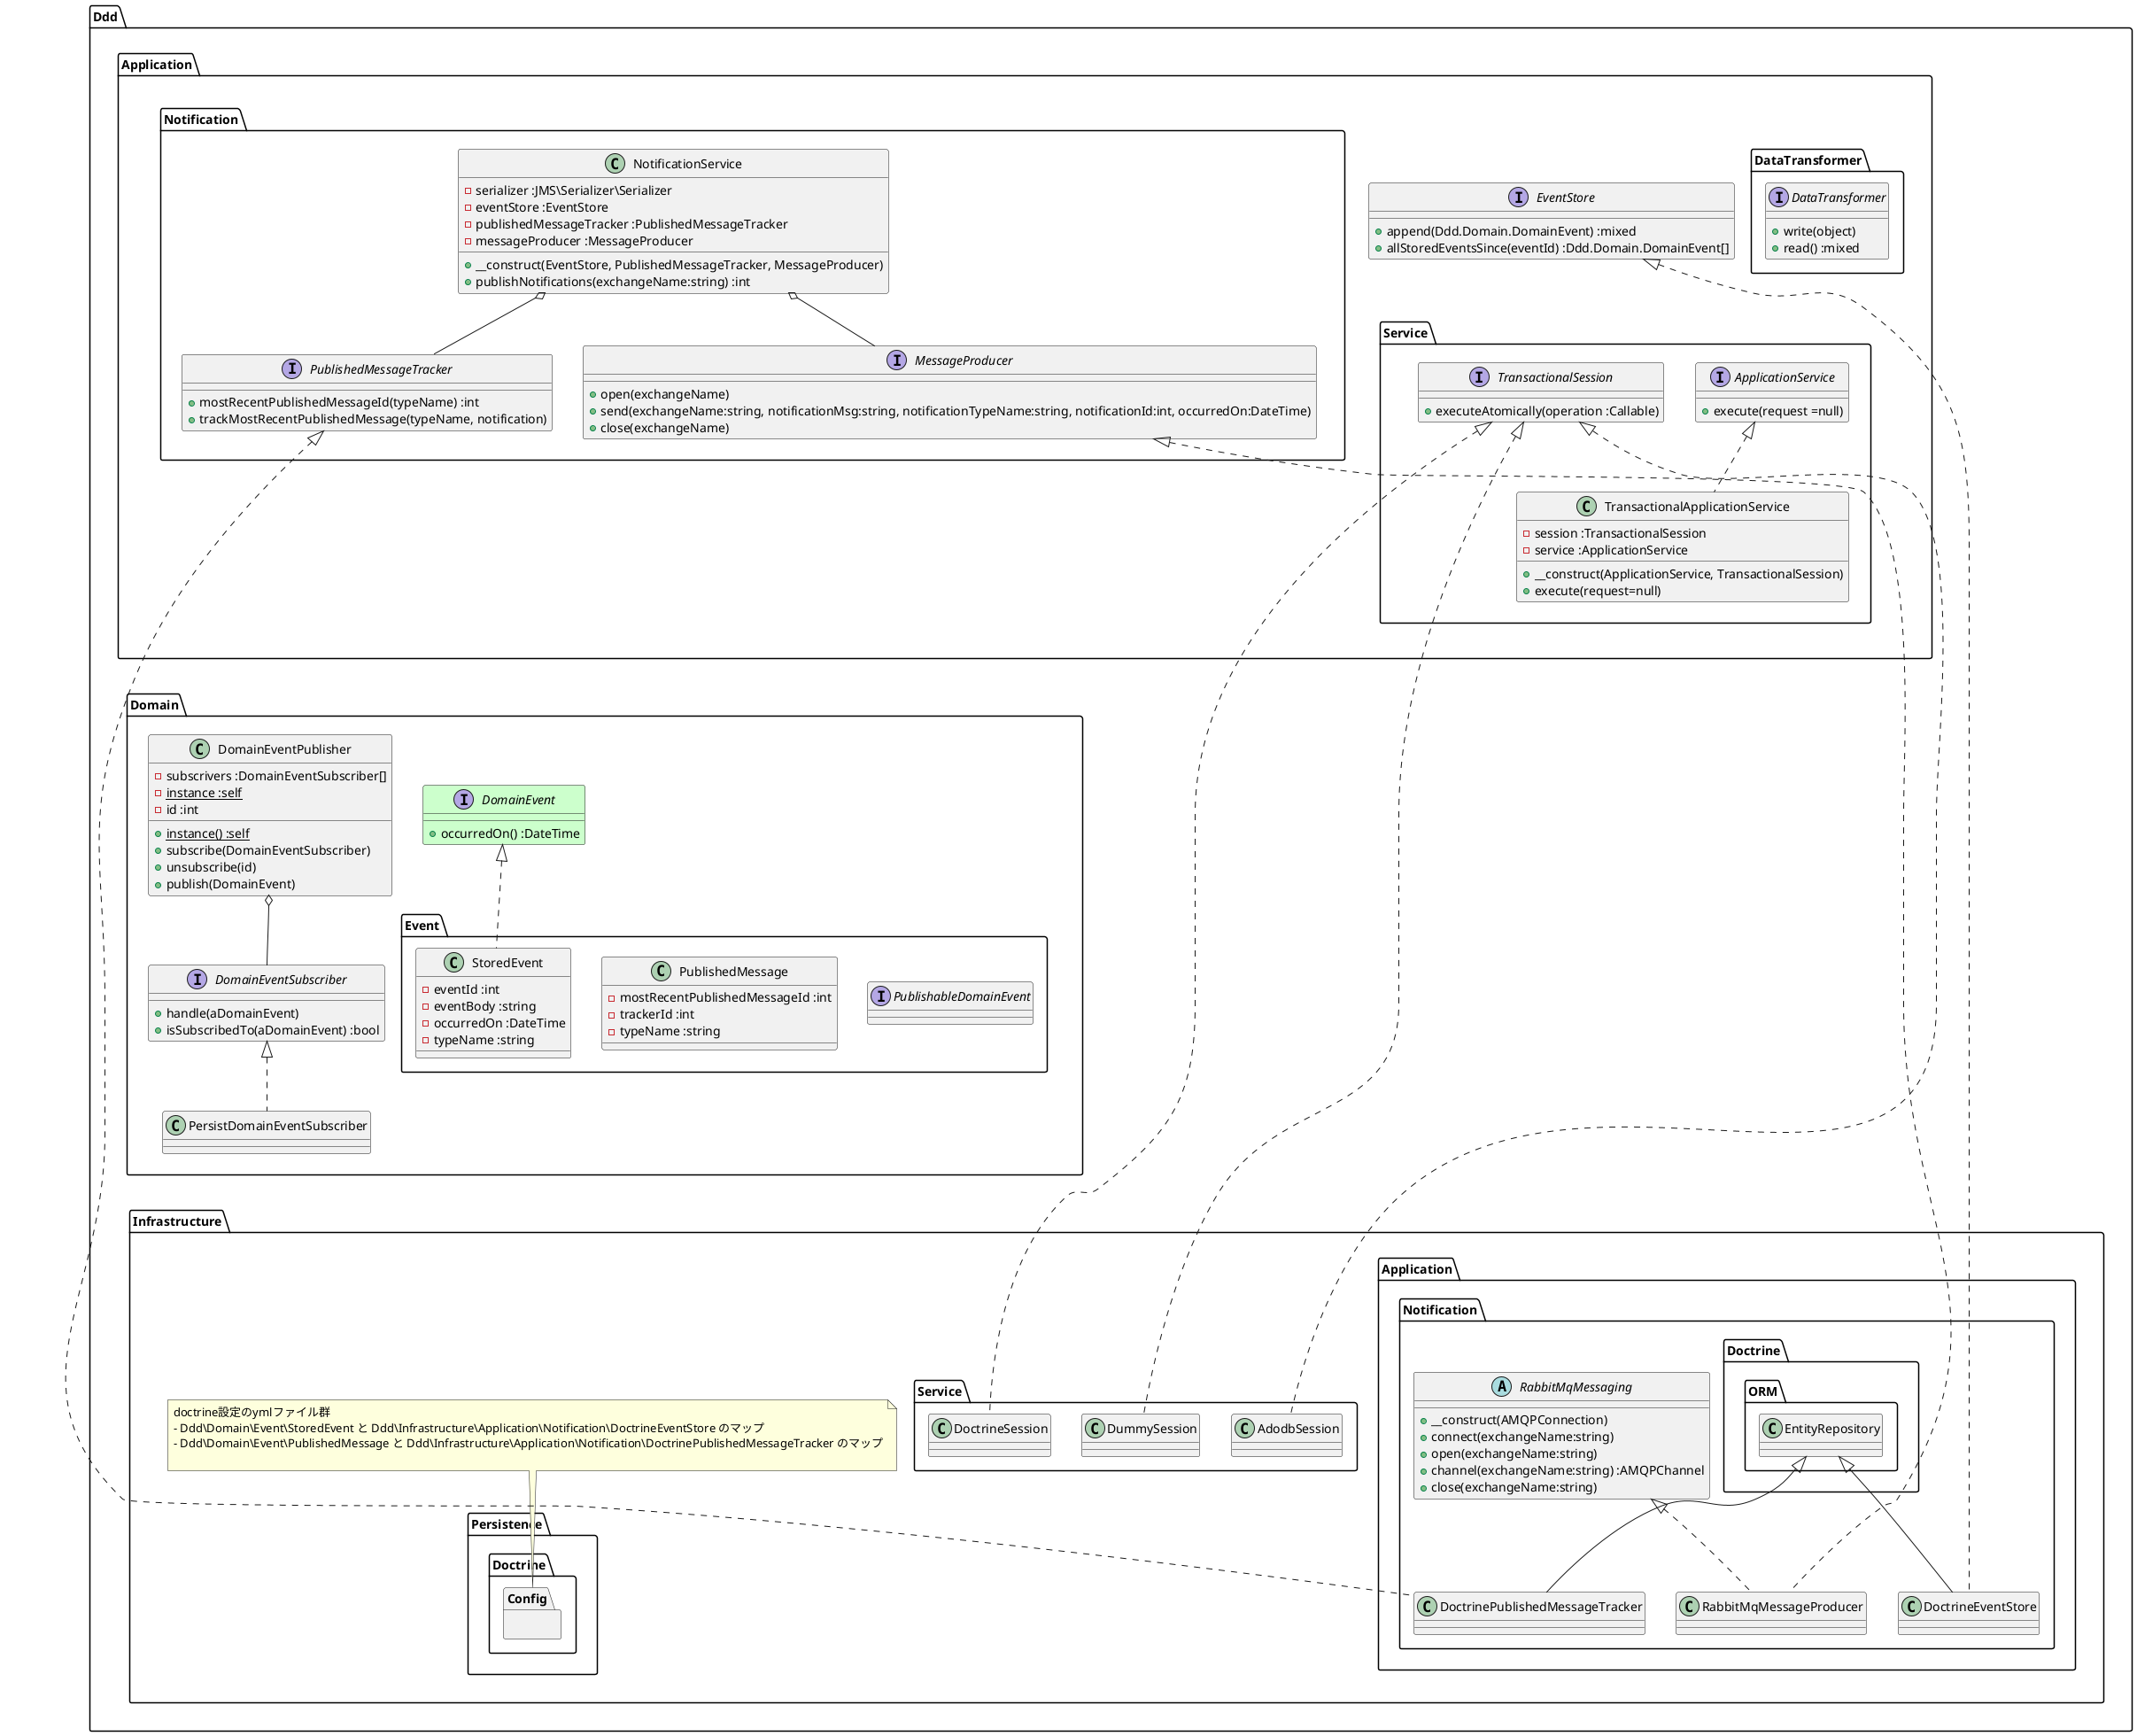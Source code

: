 @startuml

namespace Ddd {
  namespace Application {
    interface EventStore {
      + append(Ddd.Domain.DomainEvent) :mixed
      + allStoredEventsSince(eventId) :Ddd.Domain.DomainEvent[]
    }

    namespace DataTransformer {
      interface DataTransformer {
        + write(object)
        + read() :mixed
      }
    }
    namespace Notification {
      interface MessageProducer {
        + open(exchangeName)
        + send(exchangeName:string, notificationMsg:string, notificationTypeName:string, notificationId:int, occurredOn:DateTime)
        + close(exchangeName)
      }
      interface PublishedMessageTracker {
        + mostRecentPublishedMessageId(typeName) :int
        + trackMostRecentPublishedMessage(typeName, notification)
      }
      class NotificationService {
        - serializer :JMS\Serializer\Serializer
        - eventStore :EventStore
        - publishedMessageTracker :PublishedMessageTracker
        - messageProducer :MessageProducer
        + __construct(EventStore, PublishedMessageTracker, MessageProducer)
        + publishNotifications(exchangeName:string) :int
      }
      NotificationService o-- MessageProducer
      NotificationService o-- PublishedMessageTracker
    }
    namespace Service {
      interface ApplicationService {
        + execute(request =null)
      }

      class TransactionalApplicationService {
        - session :TransactionalSession
        - service :ApplicationService
        + __construct(ApplicationService, TransactionalSession)
        + execute(request=null)
      }
      ApplicationService <|.. TransactionalApplicationService

      interface TransactionalSession {
        + executeAtomically(operation :Callable)
      }
    }
    Ddd.Application.Notification --[hidden] Ddd.Application.Service
  }
  namespace Domain {
    interface DomainEvent #cfc {
      + occurredOn() :DateTime
    }
    interface DomainEventSubscriber {
      + handle(aDomainEvent)
      + isSubscribedTo(aDomainEvent) :bool
    }
    class DomainEventPublisher {
      - subscrivers :DomainEventSubscriber[]
      - {static} instance :self
      - id :int
      + {static} instance() :self
      + subscribe(DomainEventSubscriber)
      + unsubscribe(id)
      + publish(DomainEvent)
    }
    DomainEventPublisher o-- DomainEventSubscriber
    class PersistDomainEventSubscriber
    DomainEventSubscriber <|.. PersistDomainEventSubscriber
    namespace Event {
      interface PublishableDomainEvent
      class PublishedMessage {
        - mostRecentPublishedMessageId :int
        - trackerId :int
        - typeName :string
      }
      class StoredEvent {
        - eventId :int
        - eventBody :string
        - occurredOn :DateTime
        - typeName :string
      }
      Ddd.Domain.DomainEvent <|.. StoredEvent
    }
  }
  namespace Infrastructure {
    namespace Application {
			namespace Notification {
				abstract class RabbitMqMessaging {
				  + __construct(AMQPConnection)
				  + connect(exchangeName:string)
				  + open(exchangeName:string)
				  + channel(exchangeName:string) :AMQPChannel
				  + close(exchangeName:string)
				}
				class RabbitMqMessageProducer
				RabbitMqMessaging <|.. RabbitMqMessageProducer
				Ddd.Application.Notification.MessageProducer <|.. RabbitMqMessageProducer

				class DoctrineEventStore
				Ddd.Application.EventStore <|.. DoctrineEventStore
				Doctrine.ORM.EntityRepository <|-- DoctrineEventStore

				class DoctrinePublishedMessageTracker
				Doctrine.ORM.EntityRepository <|-- DoctrinePublishedMessageTracker
				Ddd.Application.Notification.PublishedMessageTracker <|.. DoctrinePublishedMessageTracker
			}
		}
    namespace Persistence {
    	namespace Doctrine {
    		namespace Config {
    		}
    	}
    }
    note top of Ddd.Infrastructure.Persistence.Doctrine.Config
      doctrine設定のymlファイル群
      - Ddd\Domain\Event\StoredEvent と Ddd\Infrastructure\Application\Notification\DoctrineEventStore のマップ
      - Ddd\Domain\Event\PublishedMessage と Ddd\Infrastructure\Application\Notification\DoctrinePublishedMessageTracker のマップ

    endnote
    namespace Service {
      class AdodbSession
      Ddd.Application.Service.TransactionalSession <|.. AdodbSession
      class DoctrineSession
      Ddd.Application.Service.TransactionalSession <|.. DoctrineSession
      class DummySession
      Ddd.Application.Service.TransactionalSession <|.. DummySession
    }
  }
  Ddd.Application --[hidden]-- Ddd.Domain
  Ddd.Domain --[hidden]-- Ddd.Infrastructure
}


@enduml